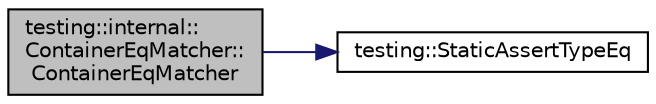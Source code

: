 digraph "testing::internal::ContainerEqMatcher::ContainerEqMatcher"
{
  edge [fontname="Helvetica",fontsize="10",labelfontname="Helvetica",labelfontsize="10"];
  node [fontname="Helvetica",fontsize="10",shape=record];
  rankdir="LR";
  Node0 [label="testing::internal::\lContainerEqMatcher::\lContainerEqMatcher",height=0.2,width=0.4,color="black", fillcolor="grey75", style="filled", fontcolor="black"];
  Node0 -> Node1 [color="midnightblue",fontsize="10",style="solid",fontname="Helvetica"];
  Node1 [label="testing::StaticAssertTypeEq",height=0.2,width=0.4,color="black", fillcolor="white", style="filled",URL="$d0/d75/namespacetesting.html#a661e70fc6afeb5c085eed3716aa45059"];
}
